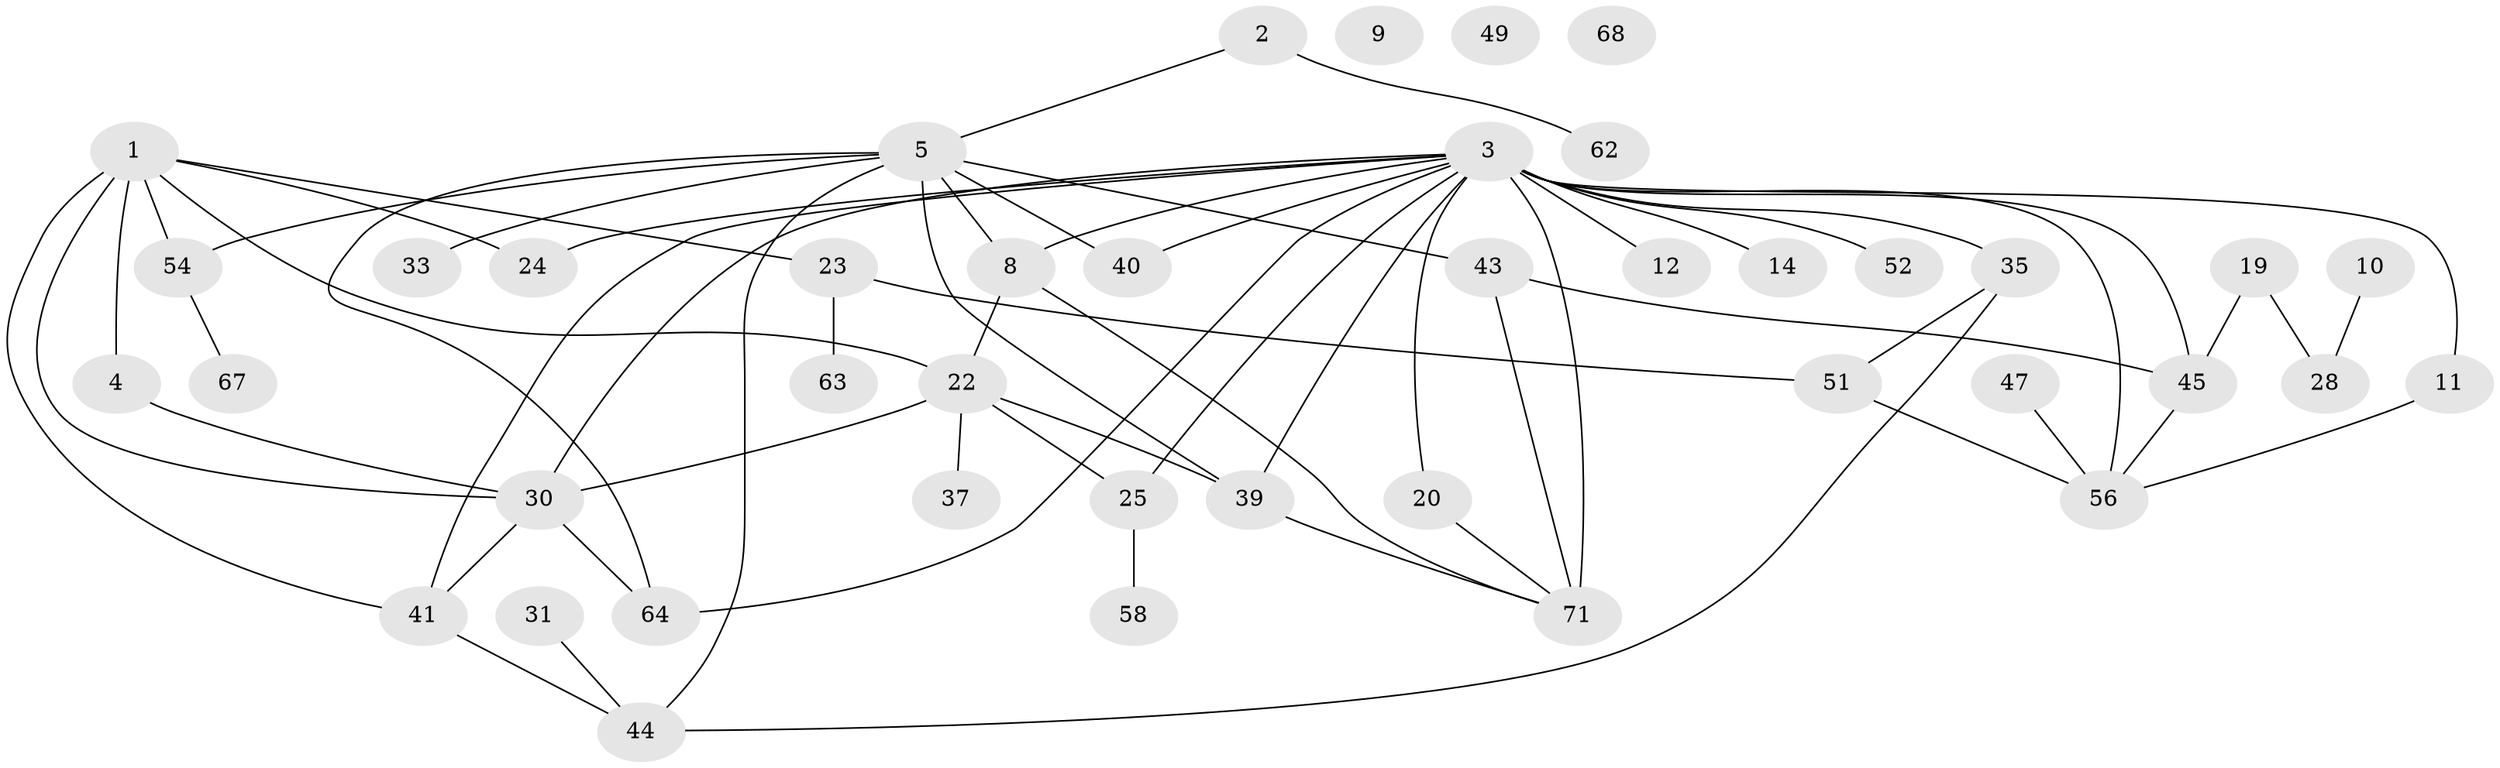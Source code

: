 // original degree distribution, {4: 0.18823529411764706, 1: 0.21176470588235294, 8: 0.011764705882352941, 2: 0.2, 3: 0.25882352941176473, 0: 0.03529411764705882, 6: 0.023529411764705882, 5: 0.058823529411764705, 7: 0.011764705882352941}
// Generated by graph-tools (version 1.1) at 2025/13/03/09/25 04:13:09]
// undirected, 42 vertices, 62 edges
graph export_dot {
graph [start="1"]
  node [color=gray90,style=filled];
  1 [super="+21+46"];
  2 [super="+7"];
  3 [super="+18+6+80+27+16+13"];
  4 [super="+72"];
  5 [super="+17+81"];
  8 [super="+15"];
  9;
  10;
  11;
  12;
  14;
  19;
  20;
  22 [super="+26+32"];
  23;
  24 [super="+65+48"];
  25 [super="+85"];
  28 [super="+42"];
  30 [super="+79+53+36"];
  31;
  33 [super="+61"];
  35 [super="+66"];
  37;
  39 [super="+50"];
  40 [super="+59"];
  41 [super="+60"];
  43;
  44;
  45 [super="+57"];
  47;
  49;
  51;
  52;
  54;
  56 [super="+69+74+73"];
  58;
  62;
  63;
  64;
  67;
  68;
  71 [super="+76"];
  1 -- 22;
  1 -- 23;
  1 -- 41;
  1 -- 24 [weight=2];
  1 -- 4;
  1 -- 54;
  1 -- 30 [weight=3];
  2 -- 5;
  2 -- 62;
  3 -- 64 [weight=2];
  3 -- 71 [weight=5];
  3 -- 40;
  3 -- 41;
  3 -- 11;
  3 -- 12;
  3 -- 45;
  3 -- 14;
  3 -- 52;
  3 -- 24;
  3 -- 25;
  3 -- 30 [weight=3];
  3 -- 35;
  3 -- 39;
  3 -- 56 [weight=2];
  3 -- 20;
  3 -- 8;
  4 -- 30;
  5 -- 8;
  5 -- 44;
  5 -- 64;
  5 -- 33;
  5 -- 54;
  5 -- 40;
  5 -- 43;
  5 -- 39;
  8 -- 71;
  8 -- 22;
  10 -- 28;
  11 -- 56;
  19 -- 45;
  19 -- 28;
  20 -- 71;
  22 -- 37;
  22 -- 25;
  22 -- 39;
  22 -- 30;
  23 -- 51;
  23 -- 63;
  25 -- 58;
  30 -- 41;
  30 -- 64;
  31 -- 44;
  35 -- 51;
  35 -- 44;
  39 -- 71;
  41 -- 44;
  43 -- 45;
  43 -- 71;
  45 -- 56;
  47 -- 56;
  51 -- 56;
  54 -- 67;
}
